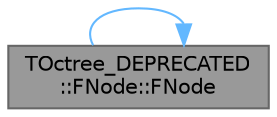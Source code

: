digraph "TOctree_DEPRECATED::FNode::FNode"
{
 // INTERACTIVE_SVG=YES
 // LATEX_PDF_SIZE
  bgcolor="transparent";
  edge [fontname=Helvetica,fontsize=10,labelfontname=Helvetica,labelfontsize=10];
  node [fontname=Helvetica,fontsize=10,shape=box,height=0.2,width=0.4];
  rankdir="LR";
  Node1 [id="Node000001",label="TOctree_DEPRECATED\l::FNode::FNode",height=0.2,width=0.4,color="gray40", fillcolor="grey60", style="filled", fontcolor="black",tooltip="Initialization constructor."];
  Node1 -> Node1 [id="edge1_Node000001_Node000001",color="steelblue1",style="solid",tooltip=" "];
}
